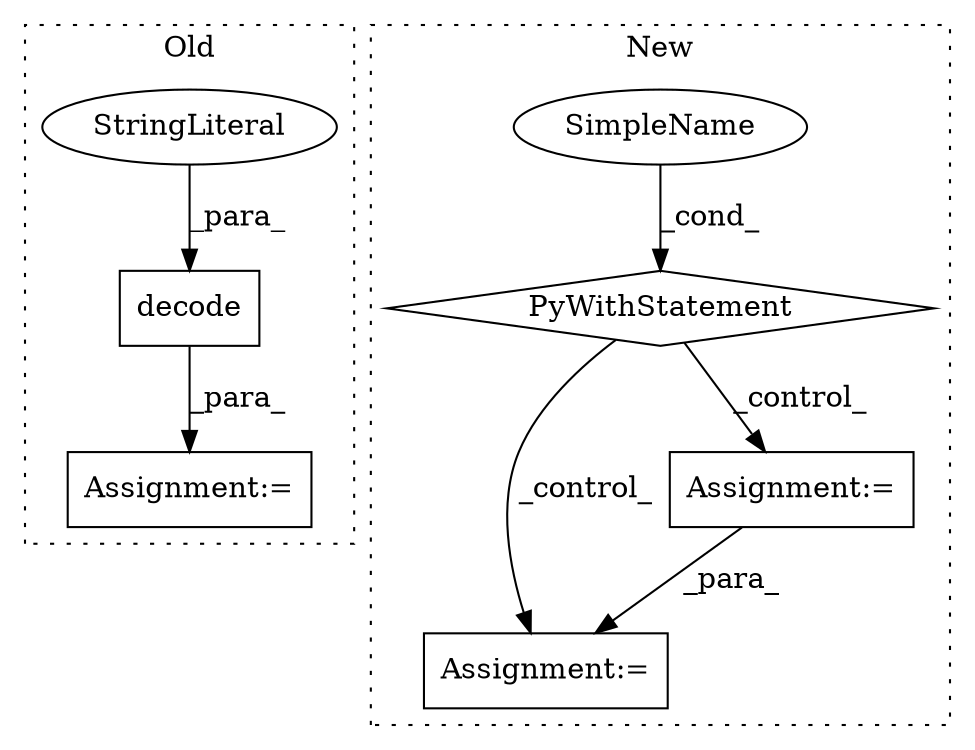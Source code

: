 digraph G {
subgraph cluster0 {
1 [label="decode" a="32" s="8183,8197" l="7,1" shape="box"];
3 [label="StringLiteral" a="45" s="8190" l="7" shape="ellipse"];
7 [label="Assignment:=" a="7" s="8217" l="1" shape="box"];
label = "Old";
style="dotted";
}
subgraph cluster1 {
2 [label="PyWithStatement" a="104" s="7885,7909" l="10,2" shape="diamond"];
4 [label="Assignment:=" a="7" s="8087" l="1" shape="box"];
5 [label="SimpleName" a="42" s="" l="" shape="ellipse"];
6 [label="Assignment:=" a="7" s="7923" l="6" shape="box"];
label = "New";
style="dotted";
}
1 -> 7 [label="_para_"];
2 -> 6 [label="_control_"];
2 -> 4 [label="_control_"];
3 -> 1 [label="_para_"];
5 -> 2 [label="_cond_"];
6 -> 4 [label="_para_"];
}